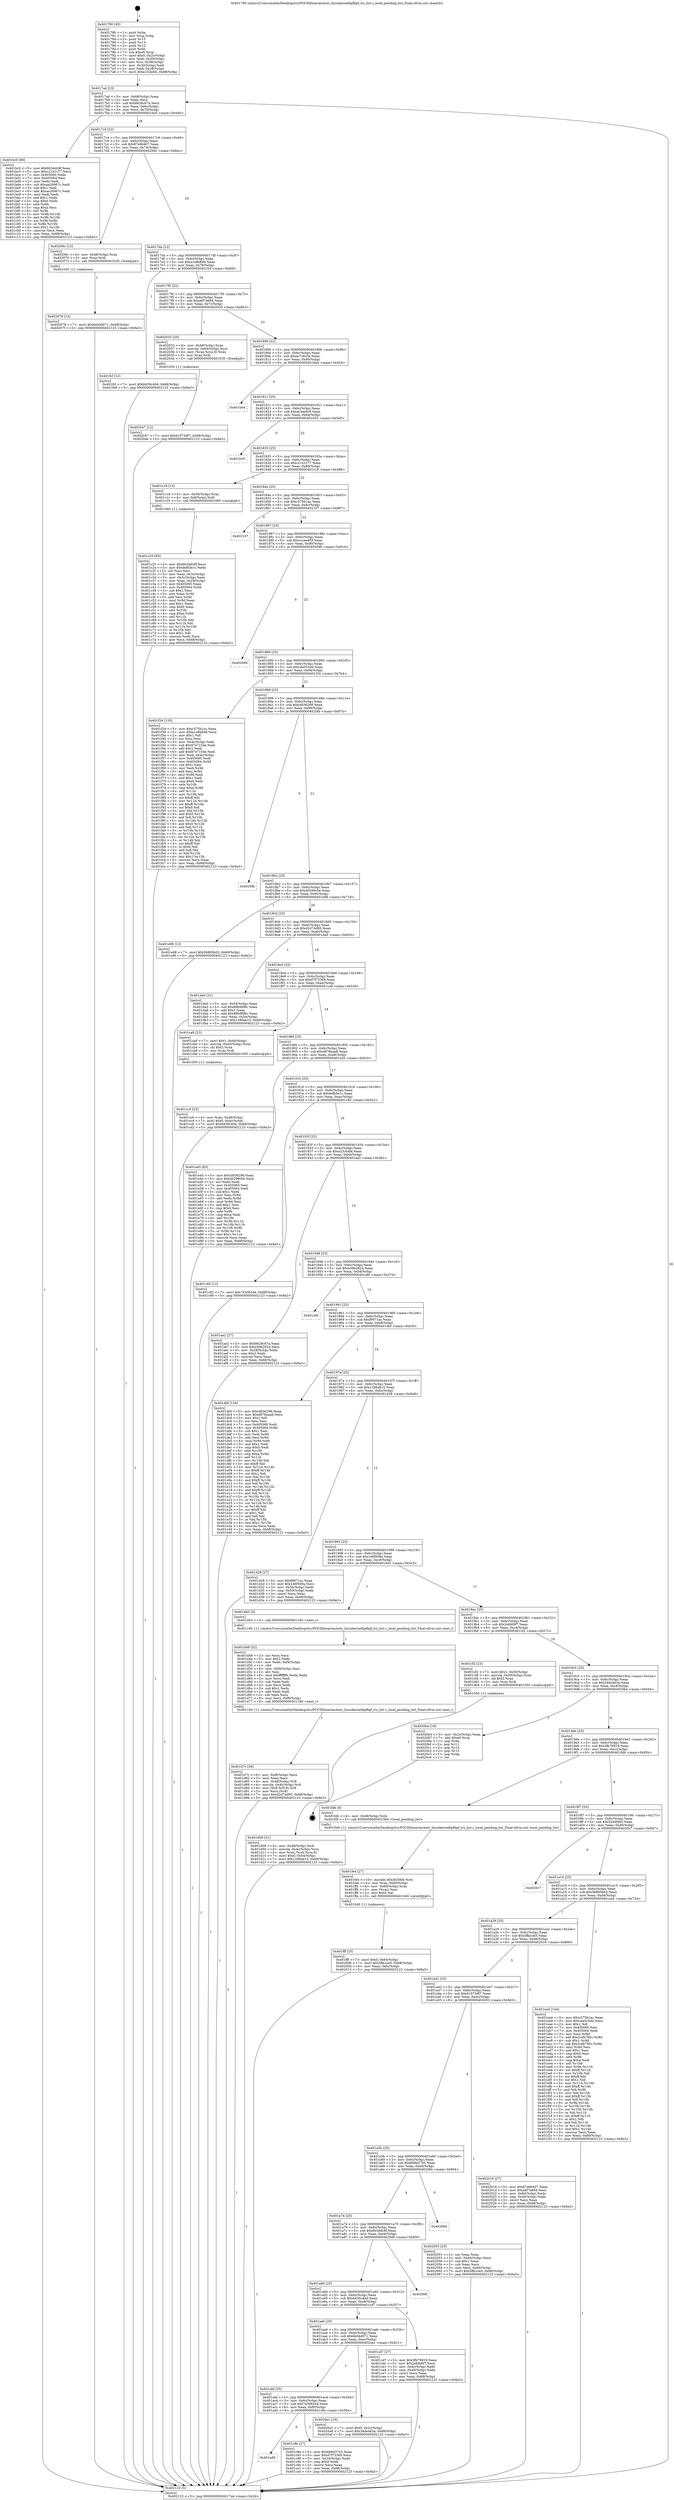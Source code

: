 digraph "0x401780" {
  label = "0x401780 (/mnt/c/Users/mathe/Desktop/tcc/POCII/binaries/extr_linuxkernelbpfbpf_lru_list.c_local_pending_list_Final-ollvm.out::main(0))"
  labelloc = "t"
  node[shape=record]

  Entry [label="",width=0.3,height=0.3,shape=circle,fillcolor=black,style=filled]
  "0x4017ad" [label="{
     0x4017ad [23]\l
     | [instrs]\l
     &nbsp;&nbsp;0x4017ad \<+3\>: mov -0x68(%rbp),%eax\l
     &nbsp;&nbsp;0x4017b0 \<+2\>: mov %eax,%ecx\l
     &nbsp;&nbsp;0x4017b2 \<+6\>: sub $0x8628c67a,%ecx\l
     &nbsp;&nbsp;0x4017b8 \<+3\>: mov %eax,-0x6c(%rbp)\l
     &nbsp;&nbsp;0x4017bb \<+3\>: mov %ecx,-0x70(%rbp)\l
     &nbsp;&nbsp;0x4017be \<+6\>: je 0000000000401bc0 \<main+0x440\>\l
  }"]
  "0x401bc0" [label="{
     0x401bc0 [88]\l
     | [instrs]\l
     &nbsp;&nbsp;0x401bc0 \<+5\>: mov $0x6b3ddc9f,%eax\l
     &nbsp;&nbsp;0x401bc5 \<+5\>: mov $0xc21b1c77,%ecx\l
     &nbsp;&nbsp;0x401bca \<+7\>: mov 0x405060,%edx\l
     &nbsp;&nbsp;0x401bd1 \<+7\>: mov 0x405064,%esi\l
     &nbsp;&nbsp;0x401bd8 \<+2\>: mov %edx,%edi\l
     &nbsp;&nbsp;0x401bda \<+6\>: sub $0xaa26967c,%edi\l
     &nbsp;&nbsp;0x401be0 \<+3\>: sub $0x1,%edi\l
     &nbsp;&nbsp;0x401be3 \<+6\>: add $0xaa26967c,%edi\l
     &nbsp;&nbsp;0x401be9 \<+3\>: imul %edi,%edx\l
     &nbsp;&nbsp;0x401bec \<+3\>: and $0x1,%edx\l
     &nbsp;&nbsp;0x401bef \<+3\>: cmp $0x0,%edx\l
     &nbsp;&nbsp;0x401bf2 \<+4\>: sete %r8b\l
     &nbsp;&nbsp;0x401bf6 \<+3\>: cmp $0xa,%esi\l
     &nbsp;&nbsp;0x401bf9 \<+4\>: setl %r9b\l
     &nbsp;&nbsp;0x401bfd \<+3\>: mov %r8b,%r10b\l
     &nbsp;&nbsp;0x401c00 \<+3\>: and %r9b,%r10b\l
     &nbsp;&nbsp;0x401c03 \<+3\>: xor %r9b,%r8b\l
     &nbsp;&nbsp;0x401c06 \<+3\>: or %r8b,%r10b\l
     &nbsp;&nbsp;0x401c09 \<+4\>: test $0x1,%r10b\l
     &nbsp;&nbsp;0x401c0d \<+3\>: cmovne %ecx,%eax\l
     &nbsp;&nbsp;0x401c10 \<+3\>: mov %eax,-0x68(%rbp)\l
     &nbsp;&nbsp;0x401c13 \<+5\>: jmp 0000000000402123 \<main+0x9a3\>\l
  }"]
  "0x4017c4" [label="{
     0x4017c4 [22]\l
     | [instrs]\l
     &nbsp;&nbsp;0x4017c4 \<+5\>: jmp 00000000004017c9 \<main+0x49\>\l
     &nbsp;&nbsp;0x4017c9 \<+3\>: mov -0x6c(%rbp),%eax\l
     &nbsp;&nbsp;0x4017cc \<+5\>: sub $0x87e6b407,%eax\l
     &nbsp;&nbsp;0x4017d1 \<+3\>: mov %eax,-0x74(%rbp)\l
     &nbsp;&nbsp;0x4017d4 \<+6\>: je 000000000040206c \<main+0x8ec\>\l
  }"]
  Exit [label="",width=0.3,height=0.3,shape=circle,fillcolor=black,style=filled,peripheries=2]
  "0x40206c" [label="{
     0x40206c [12]\l
     | [instrs]\l
     &nbsp;&nbsp;0x40206c \<+4\>: mov -0x48(%rbp),%rax\l
     &nbsp;&nbsp;0x402070 \<+3\>: mov %rax,%rdi\l
     &nbsp;&nbsp;0x402073 \<+5\>: call 0000000000401030 \<free@plt\>\l
     | [calls]\l
     &nbsp;&nbsp;0x401030 \{1\} (unknown)\l
  }"]
  "0x4017da" [label="{
     0x4017da [22]\l
     | [instrs]\l
     &nbsp;&nbsp;0x4017da \<+5\>: jmp 00000000004017df \<main+0x5f\>\l
     &nbsp;&nbsp;0x4017df \<+3\>: mov -0x6c(%rbp),%eax\l
     &nbsp;&nbsp;0x4017e2 \<+5\>: sub $0xa1a8b846,%eax\l
     &nbsp;&nbsp;0x4017e7 \<+3\>: mov %eax,-0x78(%rbp)\l
     &nbsp;&nbsp;0x4017ea \<+6\>: je 0000000000401fcf \<main+0x84f\>\l
  }"]
  "0x402078" [label="{
     0x402078 [12]\l
     | [instrs]\l
     &nbsp;&nbsp;0x402078 \<+7\>: movl $0x6e04d071,-0x68(%rbp)\l
     &nbsp;&nbsp;0x40207f \<+5\>: jmp 0000000000402123 \<main+0x9a3\>\l
  }"]
  "0x401fcf" [label="{
     0x401fcf [12]\l
     | [instrs]\l
     &nbsp;&nbsp;0x401fcf \<+7\>: movl $0x6d39c40d,-0x68(%rbp)\l
     &nbsp;&nbsp;0x401fd6 \<+5\>: jmp 0000000000402123 \<main+0x9a3\>\l
  }"]
  "0x4017f0" [label="{
     0x4017f0 [22]\l
     | [instrs]\l
     &nbsp;&nbsp;0x4017f0 \<+5\>: jmp 00000000004017f5 \<main+0x75\>\l
     &nbsp;&nbsp;0x4017f5 \<+3\>: mov -0x6c(%rbp),%eax\l
     &nbsp;&nbsp;0x4017f8 \<+5\>: sub $0xa6f7a684,%eax\l
     &nbsp;&nbsp;0x4017fd \<+3\>: mov %eax,-0x7c(%rbp)\l
     &nbsp;&nbsp;0x401800 \<+6\>: je 0000000000402033 \<main+0x8b3\>\l
  }"]
  "0x402047" [label="{
     0x402047 [12]\l
     | [instrs]\l
     &nbsp;&nbsp;0x402047 \<+7\>: movl $0x61973df7,-0x68(%rbp)\l
     &nbsp;&nbsp;0x40204e \<+5\>: jmp 0000000000402123 \<main+0x9a3\>\l
  }"]
  "0x402033" [label="{
     0x402033 [20]\l
     | [instrs]\l
     &nbsp;&nbsp;0x402033 \<+4\>: mov -0x48(%rbp),%rax\l
     &nbsp;&nbsp;0x402037 \<+4\>: movslq -0x64(%rbp),%rcx\l
     &nbsp;&nbsp;0x40203b \<+4\>: mov (%rax,%rcx,8),%rax\l
     &nbsp;&nbsp;0x40203f \<+3\>: mov %rax,%rdi\l
     &nbsp;&nbsp;0x402042 \<+5\>: call 0000000000401030 \<free@plt\>\l
     | [calls]\l
     &nbsp;&nbsp;0x401030 \{1\} (unknown)\l
  }"]
  "0x401806" [label="{
     0x401806 [22]\l
     | [instrs]\l
     &nbsp;&nbsp;0x401806 \<+5\>: jmp 000000000040180b \<main+0x8b\>\l
     &nbsp;&nbsp;0x40180b \<+3\>: mov -0x6c(%rbp),%eax\l
     &nbsp;&nbsp;0x40180e \<+5\>: sub $0xac7c0c5e,%eax\l
     &nbsp;&nbsp;0x401813 \<+3\>: mov %eax,-0x80(%rbp)\l
     &nbsp;&nbsp;0x401816 \<+6\>: je 0000000000401bb4 \<main+0x434\>\l
  }"]
  "0x401fff" [label="{
     0x401fff [25]\l
     | [instrs]\l
     &nbsp;&nbsp;0x401fff \<+7\>: movl $0x0,-0x64(%rbp)\l
     &nbsp;&nbsp;0x402006 \<+7\>: movl $0x5ffa1ee5,-0x68(%rbp)\l
     &nbsp;&nbsp;0x40200d \<+6\>: mov %eax,-0xfc(%rbp)\l
     &nbsp;&nbsp;0x402013 \<+5\>: jmp 0000000000402123 \<main+0x9a3\>\l
  }"]
  "0x401bb4" [label="{
     0x401bb4\l
  }", style=dashed]
  "0x40181c" [label="{
     0x40181c [25]\l
     | [instrs]\l
     &nbsp;&nbsp;0x40181c \<+5\>: jmp 0000000000401821 \<main+0xa1\>\l
     &nbsp;&nbsp;0x401821 \<+3\>: mov -0x6c(%rbp),%eax\l
     &nbsp;&nbsp;0x401824 \<+5\>: sub $0xae3ae6c9,%eax\l
     &nbsp;&nbsp;0x401829 \<+6\>: mov %eax,-0x84(%rbp)\l
     &nbsp;&nbsp;0x40182f \<+6\>: je 0000000000401b55 \<main+0x3d5\>\l
  }"]
  "0x401fe4" [label="{
     0x401fe4 [27]\l
     | [instrs]\l
     &nbsp;&nbsp;0x401fe4 \<+10\>: movabs $0x4030b6,%rdi\l
     &nbsp;&nbsp;0x401fee \<+4\>: mov %rax,-0x60(%rbp)\l
     &nbsp;&nbsp;0x401ff2 \<+4\>: mov -0x60(%rbp),%rax\l
     &nbsp;&nbsp;0x401ff6 \<+2\>: mov (%rax),%esi\l
     &nbsp;&nbsp;0x401ff8 \<+2\>: mov $0x0,%al\l
     &nbsp;&nbsp;0x401ffa \<+5\>: call 0000000000401040 \<printf@plt\>\l
     | [calls]\l
     &nbsp;&nbsp;0x401040 \{1\} (unknown)\l
  }"]
  "0x401b55" [label="{
     0x401b55\l
  }", style=dashed]
  "0x401835" [label="{
     0x401835 [25]\l
     | [instrs]\l
     &nbsp;&nbsp;0x401835 \<+5\>: jmp 000000000040183a \<main+0xba\>\l
     &nbsp;&nbsp;0x40183a \<+3\>: mov -0x6c(%rbp),%eax\l
     &nbsp;&nbsp;0x40183d \<+5\>: sub $0xc21b1c77,%eax\l
     &nbsp;&nbsp;0x401842 \<+6\>: mov %eax,-0x88(%rbp)\l
     &nbsp;&nbsp;0x401848 \<+6\>: je 0000000000401c18 \<main+0x498\>\l
  }"]
  "0x401d7c" [label="{
     0x401d7c [36]\l
     | [instrs]\l
     &nbsp;&nbsp;0x401d7c \<+6\>: mov -0xf8(%rbp),%ecx\l
     &nbsp;&nbsp;0x401d82 \<+3\>: imul %eax,%ecx\l
     &nbsp;&nbsp;0x401d85 \<+4\>: mov -0x48(%rbp),%r8\l
     &nbsp;&nbsp;0x401d89 \<+4\>: movslq -0x4c(%rbp),%r9\l
     &nbsp;&nbsp;0x401d8d \<+4\>: mov (%r8,%r9,8),%r8\l
     &nbsp;&nbsp;0x401d91 \<+3\>: mov %ecx,(%r8)\l
     &nbsp;&nbsp;0x401d94 \<+7\>: movl $0xd2d74d95,-0x68(%rbp)\l
     &nbsp;&nbsp;0x401d9b \<+5\>: jmp 0000000000402123 \<main+0x9a3\>\l
  }"]
  "0x401c18" [label="{
     0x401c18 [13]\l
     | [instrs]\l
     &nbsp;&nbsp;0x401c18 \<+4\>: mov -0x38(%rbp),%rax\l
     &nbsp;&nbsp;0x401c1c \<+4\>: mov 0x8(%rax),%rdi\l
     &nbsp;&nbsp;0x401c20 \<+5\>: call 0000000000401060 \<atoi@plt\>\l
     | [calls]\l
     &nbsp;&nbsp;0x401060 \{1\} (unknown)\l
  }"]
  "0x40184e" [label="{
     0x40184e [25]\l
     | [instrs]\l
     &nbsp;&nbsp;0x40184e \<+5\>: jmp 0000000000401853 \<main+0xd3\>\l
     &nbsp;&nbsp;0x401853 \<+3\>: mov -0x6c(%rbp),%eax\l
     &nbsp;&nbsp;0x401856 \<+5\>: sub $0xc575b1ac,%eax\l
     &nbsp;&nbsp;0x40185b \<+6\>: mov %eax,-0x8c(%rbp)\l
     &nbsp;&nbsp;0x401861 \<+6\>: je 0000000000402107 \<main+0x987\>\l
  }"]
  "0x401d48" [label="{
     0x401d48 [52]\l
     | [instrs]\l
     &nbsp;&nbsp;0x401d48 \<+2\>: xor %ecx,%ecx\l
     &nbsp;&nbsp;0x401d4a \<+5\>: mov $0x2,%edx\l
     &nbsp;&nbsp;0x401d4f \<+6\>: mov %edx,-0xf4(%rbp)\l
     &nbsp;&nbsp;0x401d55 \<+1\>: cltd\l
     &nbsp;&nbsp;0x401d56 \<+6\>: mov -0xf4(%rbp),%esi\l
     &nbsp;&nbsp;0x401d5c \<+2\>: idiv %esi\l
     &nbsp;&nbsp;0x401d5e \<+6\>: imul $0xfffffffe,%edx,%edx\l
     &nbsp;&nbsp;0x401d64 \<+2\>: mov %ecx,%edi\l
     &nbsp;&nbsp;0x401d66 \<+2\>: sub %edx,%edi\l
     &nbsp;&nbsp;0x401d68 \<+2\>: mov %ecx,%edx\l
     &nbsp;&nbsp;0x401d6a \<+3\>: sub $0x1,%edx\l
     &nbsp;&nbsp;0x401d6d \<+2\>: add %edx,%edi\l
     &nbsp;&nbsp;0x401d6f \<+2\>: sub %edi,%ecx\l
     &nbsp;&nbsp;0x401d71 \<+6\>: mov %ecx,-0xf8(%rbp)\l
     &nbsp;&nbsp;0x401d77 \<+5\>: call 0000000000401160 \<next_i\>\l
     | [calls]\l
     &nbsp;&nbsp;0x401160 \{1\} (/mnt/c/Users/mathe/Desktop/tcc/POCII/binaries/extr_linuxkernelbpfbpf_lru_list.c_local_pending_list_Final-ollvm.out::next_i)\l
  }"]
  "0x402107" [label="{
     0x402107\l
  }", style=dashed]
  "0x401867" [label="{
     0x401867 [25]\l
     | [instrs]\l
     &nbsp;&nbsp;0x401867 \<+5\>: jmp 000000000040186c \<main+0xec\>\l
     &nbsp;&nbsp;0x40186c \<+3\>: mov -0x6c(%rbp),%eax\l
     &nbsp;&nbsp;0x40186f \<+5\>: sub $0xcccaa403,%eax\l
     &nbsp;&nbsp;0x401874 \<+6\>: mov %eax,-0x90(%rbp)\l
     &nbsp;&nbsp;0x40187a \<+6\>: je 0000000000402090 \<main+0x910\>\l
  }"]
  "0x401d09" [label="{
     0x401d09 [31]\l
     | [instrs]\l
     &nbsp;&nbsp;0x401d09 \<+4\>: mov -0x48(%rbp),%rdi\l
     &nbsp;&nbsp;0x401d0d \<+4\>: movslq -0x4c(%rbp),%rcx\l
     &nbsp;&nbsp;0x401d11 \<+4\>: mov %rax,(%rdi,%rcx,8)\l
     &nbsp;&nbsp;0x401d15 \<+7\>: movl $0x0,-0x54(%rbp)\l
     &nbsp;&nbsp;0x401d1c \<+7\>: movl $0x1286ab15,-0x68(%rbp)\l
     &nbsp;&nbsp;0x401d23 \<+5\>: jmp 0000000000402123 \<main+0x9a3\>\l
  }"]
  "0x402090" [label="{
     0x402090\l
  }", style=dashed]
  "0x401880" [label="{
     0x401880 [25]\l
     | [instrs]\l
     &nbsp;&nbsp;0x401880 \<+5\>: jmp 0000000000401885 \<main+0x105\>\l
     &nbsp;&nbsp;0x401885 \<+3\>: mov -0x6c(%rbp),%eax\l
     &nbsp;&nbsp;0x401888 \<+5\>: sub $0xcda5c5dd,%eax\l
     &nbsp;&nbsp;0x40188d \<+6\>: mov %eax,-0x94(%rbp)\l
     &nbsp;&nbsp;0x401893 \<+6\>: je 0000000000401f34 \<main+0x7b4\>\l
  }"]
  "0x401cc0" [label="{
     0x401cc0 [23]\l
     | [instrs]\l
     &nbsp;&nbsp;0x401cc0 \<+4\>: mov %rax,-0x48(%rbp)\l
     &nbsp;&nbsp;0x401cc4 \<+7\>: movl $0x0,-0x4c(%rbp)\l
     &nbsp;&nbsp;0x401ccb \<+7\>: movl $0x6d39c40d,-0x68(%rbp)\l
     &nbsp;&nbsp;0x401cd2 \<+5\>: jmp 0000000000402123 \<main+0x9a3\>\l
  }"]
  "0x401f34" [label="{
     0x401f34 [155]\l
     | [instrs]\l
     &nbsp;&nbsp;0x401f34 \<+5\>: mov $0xc575b1ac,%eax\l
     &nbsp;&nbsp;0x401f39 \<+5\>: mov $0xa1a8b846,%ecx\l
     &nbsp;&nbsp;0x401f3e \<+2\>: mov $0x1,%dl\l
     &nbsp;&nbsp;0x401f40 \<+2\>: xor %esi,%esi\l
     &nbsp;&nbsp;0x401f42 \<+3\>: mov -0x4c(%rbp),%edi\l
     &nbsp;&nbsp;0x401f45 \<+6\>: sub $0x87e7154e,%edi\l
     &nbsp;&nbsp;0x401f4b \<+3\>: add $0x1,%edi\l
     &nbsp;&nbsp;0x401f4e \<+6\>: add $0x87e7154e,%edi\l
     &nbsp;&nbsp;0x401f54 \<+3\>: mov %edi,-0x4c(%rbp)\l
     &nbsp;&nbsp;0x401f57 \<+7\>: mov 0x405060,%edi\l
     &nbsp;&nbsp;0x401f5e \<+8\>: mov 0x405064,%r8d\l
     &nbsp;&nbsp;0x401f66 \<+3\>: sub $0x1,%esi\l
     &nbsp;&nbsp;0x401f69 \<+3\>: mov %edi,%r9d\l
     &nbsp;&nbsp;0x401f6c \<+3\>: add %esi,%r9d\l
     &nbsp;&nbsp;0x401f6f \<+4\>: imul %r9d,%edi\l
     &nbsp;&nbsp;0x401f73 \<+3\>: and $0x1,%edi\l
     &nbsp;&nbsp;0x401f76 \<+3\>: cmp $0x0,%edi\l
     &nbsp;&nbsp;0x401f79 \<+4\>: sete %r10b\l
     &nbsp;&nbsp;0x401f7d \<+4\>: cmp $0xa,%r8d\l
     &nbsp;&nbsp;0x401f81 \<+4\>: setl %r11b\l
     &nbsp;&nbsp;0x401f85 \<+3\>: mov %r10b,%bl\l
     &nbsp;&nbsp;0x401f88 \<+3\>: xor $0xff,%bl\l
     &nbsp;&nbsp;0x401f8b \<+3\>: mov %r11b,%r14b\l
     &nbsp;&nbsp;0x401f8e \<+4\>: xor $0xff,%r14b\l
     &nbsp;&nbsp;0x401f92 \<+3\>: xor $0x0,%dl\l
     &nbsp;&nbsp;0x401f95 \<+3\>: mov %bl,%r15b\l
     &nbsp;&nbsp;0x401f98 \<+4\>: and $0x0,%r15b\l
     &nbsp;&nbsp;0x401f9c \<+3\>: and %dl,%r10b\l
     &nbsp;&nbsp;0x401f9f \<+3\>: mov %r14b,%r12b\l
     &nbsp;&nbsp;0x401fa2 \<+4\>: and $0x0,%r12b\l
     &nbsp;&nbsp;0x401fa6 \<+3\>: and %dl,%r11b\l
     &nbsp;&nbsp;0x401fa9 \<+3\>: or %r10b,%r15b\l
     &nbsp;&nbsp;0x401fac \<+3\>: or %r11b,%r12b\l
     &nbsp;&nbsp;0x401faf \<+3\>: xor %r12b,%r15b\l
     &nbsp;&nbsp;0x401fb2 \<+3\>: or %r14b,%bl\l
     &nbsp;&nbsp;0x401fb5 \<+3\>: xor $0xff,%bl\l
     &nbsp;&nbsp;0x401fb8 \<+3\>: or $0x0,%dl\l
     &nbsp;&nbsp;0x401fbb \<+2\>: and %dl,%bl\l
     &nbsp;&nbsp;0x401fbd \<+3\>: or %bl,%r15b\l
     &nbsp;&nbsp;0x401fc0 \<+4\>: test $0x1,%r15b\l
     &nbsp;&nbsp;0x401fc4 \<+3\>: cmovne %ecx,%eax\l
     &nbsp;&nbsp;0x401fc7 \<+3\>: mov %eax,-0x68(%rbp)\l
     &nbsp;&nbsp;0x401fca \<+5\>: jmp 0000000000402123 \<main+0x9a3\>\l
  }"]
  "0x401899" [label="{
     0x401899 [25]\l
     | [instrs]\l
     &nbsp;&nbsp;0x401899 \<+5\>: jmp 000000000040189e \<main+0x11e\>\l
     &nbsp;&nbsp;0x40189e \<+3\>: mov -0x6c(%rbp),%eax\l
     &nbsp;&nbsp;0x4018a1 \<+5\>: sub $0xcfd36298,%eax\l
     &nbsp;&nbsp;0x4018a6 \<+6\>: mov %eax,-0x98(%rbp)\l
     &nbsp;&nbsp;0x4018ac \<+6\>: je 00000000004020fb \<main+0x97b\>\l
  }"]
  "0x401ad8" [label="{
     0x401ad8\l
  }", style=dashed]
  "0x4020fb" [label="{
     0x4020fb\l
  }", style=dashed]
  "0x4018b2" [label="{
     0x4018b2 [25]\l
     | [instrs]\l
     &nbsp;&nbsp;0x4018b2 \<+5\>: jmp 00000000004018b7 \<main+0x137\>\l
     &nbsp;&nbsp;0x4018b7 \<+3\>: mov -0x6c(%rbp),%eax\l
     &nbsp;&nbsp;0x4018ba \<+5\>: sub $0xd0299c0e,%eax\l
     &nbsp;&nbsp;0x4018bf \<+6\>: mov %eax,-0x9c(%rbp)\l
     &nbsp;&nbsp;0x4018c5 \<+6\>: je 0000000000401e98 \<main+0x718\>\l
  }"]
  "0x401c8e" [label="{
     0x401c8e [27]\l
     | [instrs]\l
     &nbsp;&nbsp;0x401c8e \<+5\>: mov $0x668d3745,%eax\l
     &nbsp;&nbsp;0x401c93 \<+5\>: mov $0xd7f73369,%ecx\l
     &nbsp;&nbsp;0x401c98 \<+3\>: mov -0x24(%rbp),%edx\l
     &nbsp;&nbsp;0x401c9b \<+3\>: cmp $0x0,%edx\l
     &nbsp;&nbsp;0x401c9e \<+3\>: cmove %ecx,%eax\l
     &nbsp;&nbsp;0x401ca1 \<+3\>: mov %eax,-0x68(%rbp)\l
     &nbsp;&nbsp;0x401ca4 \<+5\>: jmp 0000000000402123 \<main+0x9a3\>\l
  }"]
  "0x401e98" [label="{
     0x401e98 [12]\l
     | [instrs]\l
     &nbsp;&nbsp;0x401e98 \<+7\>: movl $0x56865b03,-0x68(%rbp)\l
     &nbsp;&nbsp;0x401e9f \<+5\>: jmp 0000000000402123 \<main+0x9a3\>\l
  }"]
  "0x4018cb" [label="{
     0x4018cb [25]\l
     | [instrs]\l
     &nbsp;&nbsp;0x4018cb \<+5\>: jmp 00000000004018d0 \<main+0x150\>\l
     &nbsp;&nbsp;0x4018d0 \<+3\>: mov -0x6c(%rbp),%eax\l
     &nbsp;&nbsp;0x4018d3 \<+5\>: sub $0xd2d74d95,%eax\l
     &nbsp;&nbsp;0x4018d8 \<+6\>: mov %eax,-0xa0(%rbp)\l
     &nbsp;&nbsp;0x4018de \<+6\>: je 0000000000401da0 \<main+0x620\>\l
  }"]
  "0x401abf" [label="{
     0x401abf [25]\l
     | [instrs]\l
     &nbsp;&nbsp;0x401abf \<+5\>: jmp 0000000000401ac4 \<main+0x344\>\l
     &nbsp;&nbsp;0x401ac4 \<+3\>: mov -0x6c(%rbp),%eax\l
     &nbsp;&nbsp;0x401ac7 \<+5\>: sub $0x7e306244,%eax\l
     &nbsp;&nbsp;0x401acc \<+6\>: mov %eax,-0xf0(%rbp)\l
     &nbsp;&nbsp;0x401ad2 \<+6\>: je 0000000000401c8e \<main+0x50e\>\l
  }"]
  "0x401da0" [label="{
     0x401da0 [31]\l
     | [instrs]\l
     &nbsp;&nbsp;0x401da0 \<+3\>: mov -0x54(%rbp),%eax\l
     &nbsp;&nbsp;0x401da3 \<+5\>: sub $0x88b96f8c,%eax\l
     &nbsp;&nbsp;0x401da8 \<+3\>: add $0x1,%eax\l
     &nbsp;&nbsp;0x401dab \<+5\>: add $0x88b96f8c,%eax\l
     &nbsp;&nbsp;0x401db0 \<+3\>: mov %eax,-0x54(%rbp)\l
     &nbsp;&nbsp;0x401db3 \<+7\>: movl $0x1286ab15,-0x68(%rbp)\l
     &nbsp;&nbsp;0x401dba \<+5\>: jmp 0000000000402123 \<main+0x9a3\>\l
  }"]
  "0x4018e4" [label="{
     0x4018e4 [25]\l
     | [instrs]\l
     &nbsp;&nbsp;0x4018e4 \<+5\>: jmp 00000000004018e9 \<main+0x169\>\l
     &nbsp;&nbsp;0x4018e9 \<+3\>: mov -0x6c(%rbp),%eax\l
     &nbsp;&nbsp;0x4018ec \<+5\>: sub $0xd7f73369,%eax\l
     &nbsp;&nbsp;0x4018f1 \<+6\>: mov %eax,-0xa4(%rbp)\l
     &nbsp;&nbsp;0x4018f7 \<+6\>: je 0000000000401ca9 \<main+0x529\>\l
  }"]
  "0x4020a1" [label="{
     0x4020a1 [19]\l
     | [instrs]\l
     &nbsp;&nbsp;0x4020a1 \<+7\>: movl $0x0,-0x2c(%rbp)\l
     &nbsp;&nbsp;0x4020a8 \<+7\>: movl $0x34de463a,-0x68(%rbp)\l
     &nbsp;&nbsp;0x4020af \<+5\>: jmp 0000000000402123 \<main+0x9a3\>\l
  }"]
  "0x401ca9" [label="{
     0x401ca9 [23]\l
     | [instrs]\l
     &nbsp;&nbsp;0x401ca9 \<+7\>: movl $0x1,-0x40(%rbp)\l
     &nbsp;&nbsp;0x401cb0 \<+4\>: movslq -0x40(%rbp),%rax\l
     &nbsp;&nbsp;0x401cb4 \<+4\>: shl $0x3,%rax\l
     &nbsp;&nbsp;0x401cb8 \<+3\>: mov %rax,%rdi\l
     &nbsp;&nbsp;0x401cbb \<+5\>: call 0000000000401050 \<malloc@plt\>\l
     | [calls]\l
     &nbsp;&nbsp;0x401050 \{1\} (unknown)\l
  }"]
  "0x4018fd" [label="{
     0x4018fd [25]\l
     | [instrs]\l
     &nbsp;&nbsp;0x4018fd \<+5\>: jmp 0000000000401902 \<main+0x182\>\l
     &nbsp;&nbsp;0x401902 \<+3\>: mov -0x6c(%rbp),%eax\l
     &nbsp;&nbsp;0x401905 \<+5\>: sub $0xd878eaa8,%eax\l
     &nbsp;&nbsp;0x40190a \<+6\>: mov %eax,-0xa8(%rbp)\l
     &nbsp;&nbsp;0x401910 \<+6\>: je 0000000000401e45 \<main+0x6c5\>\l
  }"]
  "0x401aa6" [label="{
     0x401aa6 [25]\l
     | [instrs]\l
     &nbsp;&nbsp;0x401aa6 \<+5\>: jmp 0000000000401aab \<main+0x32b\>\l
     &nbsp;&nbsp;0x401aab \<+3\>: mov -0x6c(%rbp),%eax\l
     &nbsp;&nbsp;0x401aae \<+5\>: sub $0x6e04d071,%eax\l
     &nbsp;&nbsp;0x401ab3 \<+6\>: mov %eax,-0xec(%rbp)\l
     &nbsp;&nbsp;0x401ab9 \<+6\>: je 00000000004020a1 \<main+0x921\>\l
  }"]
  "0x401e45" [label="{
     0x401e45 [83]\l
     | [instrs]\l
     &nbsp;&nbsp;0x401e45 \<+5\>: mov $0xcfd36298,%eax\l
     &nbsp;&nbsp;0x401e4a \<+5\>: mov $0xd0299c0e,%ecx\l
     &nbsp;&nbsp;0x401e4f \<+2\>: xor %edx,%edx\l
     &nbsp;&nbsp;0x401e51 \<+7\>: mov 0x405060,%esi\l
     &nbsp;&nbsp;0x401e58 \<+7\>: mov 0x405064,%edi\l
     &nbsp;&nbsp;0x401e5f \<+3\>: sub $0x1,%edx\l
     &nbsp;&nbsp;0x401e62 \<+3\>: mov %esi,%r8d\l
     &nbsp;&nbsp;0x401e65 \<+3\>: add %edx,%r8d\l
     &nbsp;&nbsp;0x401e68 \<+4\>: imul %r8d,%esi\l
     &nbsp;&nbsp;0x401e6c \<+3\>: and $0x1,%esi\l
     &nbsp;&nbsp;0x401e6f \<+3\>: cmp $0x0,%esi\l
     &nbsp;&nbsp;0x401e72 \<+4\>: sete %r9b\l
     &nbsp;&nbsp;0x401e76 \<+3\>: cmp $0xa,%edi\l
     &nbsp;&nbsp;0x401e79 \<+4\>: setl %r10b\l
     &nbsp;&nbsp;0x401e7d \<+3\>: mov %r9b,%r11b\l
     &nbsp;&nbsp;0x401e80 \<+3\>: and %r10b,%r11b\l
     &nbsp;&nbsp;0x401e83 \<+3\>: xor %r10b,%r9b\l
     &nbsp;&nbsp;0x401e86 \<+3\>: or %r9b,%r11b\l
     &nbsp;&nbsp;0x401e89 \<+4\>: test $0x1,%r11b\l
     &nbsp;&nbsp;0x401e8d \<+3\>: cmovne %ecx,%eax\l
     &nbsp;&nbsp;0x401e90 \<+3\>: mov %eax,-0x68(%rbp)\l
     &nbsp;&nbsp;0x401e93 \<+5\>: jmp 0000000000402123 \<main+0x9a3\>\l
  }"]
  "0x401916" [label="{
     0x401916 [25]\l
     | [instrs]\l
     &nbsp;&nbsp;0x401916 \<+5\>: jmp 000000000040191b \<main+0x19b\>\l
     &nbsp;&nbsp;0x40191b \<+3\>: mov -0x6c(%rbp),%eax\l
     &nbsp;&nbsp;0x40191e \<+5\>: sub $0xdefb5e1c,%eax\l
     &nbsp;&nbsp;0x401923 \<+6\>: mov %eax,-0xac(%rbp)\l
     &nbsp;&nbsp;0x401929 \<+6\>: je 0000000000401c82 \<main+0x502\>\l
  }"]
  "0x401cd7" [label="{
     0x401cd7 [27]\l
     | [instrs]\l
     &nbsp;&nbsp;0x401cd7 \<+5\>: mov $0x3fb79919,%eax\l
     &nbsp;&nbsp;0x401cdc \<+5\>: mov $0x2efd69f7,%ecx\l
     &nbsp;&nbsp;0x401ce1 \<+3\>: mov -0x4c(%rbp),%edx\l
     &nbsp;&nbsp;0x401ce4 \<+3\>: cmp -0x40(%rbp),%edx\l
     &nbsp;&nbsp;0x401ce7 \<+3\>: cmovl %ecx,%eax\l
     &nbsp;&nbsp;0x401cea \<+3\>: mov %eax,-0x68(%rbp)\l
     &nbsp;&nbsp;0x401ced \<+5\>: jmp 0000000000402123 \<main+0x9a3\>\l
  }"]
  "0x401c82" [label="{
     0x401c82 [12]\l
     | [instrs]\l
     &nbsp;&nbsp;0x401c82 \<+7\>: movl $0x7e306244,-0x68(%rbp)\l
     &nbsp;&nbsp;0x401c89 \<+5\>: jmp 0000000000402123 \<main+0x9a3\>\l
  }"]
  "0x40192f" [label="{
     0x40192f [25]\l
     | [instrs]\l
     &nbsp;&nbsp;0x40192f \<+5\>: jmp 0000000000401934 \<main+0x1b4\>\l
     &nbsp;&nbsp;0x401934 \<+3\>: mov -0x6c(%rbp),%eax\l
     &nbsp;&nbsp;0x401937 \<+5\>: sub $0xe23cb4fe,%eax\l
     &nbsp;&nbsp;0x40193c \<+6\>: mov %eax,-0xb0(%rbp)\l
     &nbsp;&nbsp;0x401942 \<+6\>: je 0000000000401ae2 \<main+0x362\>\l
  }"]
  "0x401a8d" [label="{
     0x401a8d [25]\l
     | [instrs]\l
     &nbsp;&nbsp;0x401a8d \<+5\>: jmp 0000000000401a92 \<main+0x312\>\l
     &nbsp;&nbsp;0x401a92 \<+3\>: mov -0x6c(%rbp),%eax\l
     &nbsp;&nbsp;0x401a95 \<+5\>: sub $0x6d39c40d,%eax\l
     &nbsp;&nbsp;0x401a9a \<+6\>: mov %eax,-0xe8(%rbp)\l
     &nbsp;&nbsp;0x401aa0 \<+6\>: je 0000000000401cd7 \<main+0x557\>\l
  }"]
  "0x401ae2" [label="{
     0x401ae2 [27]\l
     | [instrs]\l
     &nbsp;&nbsp;0x401ae2 \<+5\>: mov $0x8628c67a,%eax\l
     &nbsp;&nbsp;0x401ae7 \<+5\>: mov $0xe59b2924,%ecx\l
     &nbsp;&nbsp;0x401aec \<+3\>: mov -0x28(%rbp),%edx\l
     &nbsp;&nbsp;0x401aef \<+3\>: cmp $0x2,%edx\l
     &nbsp;&nbsp;0x401af2 \<+3\>: cmovne %ecx,%eax\l
     &nbsp;&nbsp;0x401af5 \<+3\>: mov %eax,-0x68(%rbp)\l
     &nbsp;&nbsp;0x401af8 \<+5\>: jmp 0000000000402123 \<main+0x9a3\>\l
  }"]
  "0x401948" [label="{
     0x401948 [25]\l
     | [instrs]\l
     &nbsp;&nbsp;0x401948 \<+5\>: jmp 000000000040194d \<main+0x1cd\>\l
     &nbsp;&nbsp;0x40194d \<+3\>: mov -0x6c(%rbp),%eax\l
     &nbsp;&nbsp;0x401950 \<+5\>: sub $0xe59b2924,%eax\l
     &nbsp;&nbsp;0x401955 \<+6\>: mov %eax,-0xb4(%rbp)\l
     &nbsp;&nbsp;0x40195b \<+6\>: je 0000000000401afd \<main+0x37d\>\l
  }"]
  "0x402123" [label="{
     0x402123 [5]\l
     | [instrs]\l
     &nbsp;&nbsp;0x402123 \<+5\>: jmp 00000000004017ad \<main+0x2d\>\l
  }"]
  "0x401780" [label="{
     0x401780 [45]\l
     | [instrs]\l
     &nbsp;&nbsp;0x401780 \<+1\>: push %rbp\l
     &nbsp;&nbsp;0x401781 \<+3\>: mov %rsp,%rbp\l
     &nbsp;&nbsp;0x401784 \<+2\>: push %r15\l
     &nbsp;&nbsp;0x401786 \<+2\>: push %r14\l
     &nbsp;&nbsp;0x401788 \<+2\>: push %r12\l
     &nbsp;&nbsp;0x40178a \<+1\>: push %rbx\l
     &nbsp;&nbsp;0x40178b \<+7\>: sub $0xe0,%rsp\l
     &nbsp;&nbsp;0x401792 \<+7\>: movl $0x0,-0x2c(%rbp)\l
     &nbsp;&nbsp;0x401799 \<+3\>: mov %edi,-0x30(%rbp)\l
     &nbsp;&nbsp;0x40179c \<+4\>: mov %rsi,-0x38(%rbp)\l
     &nbsp;&nbsp;0x4017a0 \<+3\>: mov -0x30(%rbp),%edi\l
     &nbsp;&nbsp;0x4017a3 \<+3\>: mov %edi,-0x28(%rbp)\l
     &nbsp;&nbsp;0x4017a6 \<+7\>: movl $0xe23cb4fe,-0x68(%rbp)\l
  }"]
  "0x401c25" [label="{
     0x401c25 [93]\l
     | [instrs]\l
     &nbsp;&nbsp;0x401c25 \<+5\>: mov $0x6b3ddc9f,%ecx\l
     &nbsp;&nbsp;0x401c2a \<+5\>: mov $0xdefb5e1c,%edx\l
     &nbsp;&nbsp;0x401c2f \<+2\>: xor %esi,%esi\l
     &nbsp;&nbsp;0x401c31 \<+3\>: mov %eax,-0x3c(%rbp)\l
     &nbsp;&nbsp;0x401c34 \<+3\>: mov -0x3c(%rbp),%eax\l
     &nbsp;&nbsp;0x401c37 \<+3\>: mov %eax,-0x24(%rbp)\l
     &nbsp;&nbsp;0x401c3a \<+7\>: mov 0x405060,%eax\l
     &nbsp;&nbsp;0x401c41 \<+8\>: mov 0x405064,%r8d\l
     &nbsp;&nbsp;0x401c49 \<+3\>: sub $0x1,%esi\l
     &nbsp;&nbsp;0x401c4c \<+3\>: mov %eax,%r9d\l
     &nbsp;&nbsp;0x401c4f \<+3\>: add %esi,%r9d\l
     &nbsp;&nbsp;0x401c52 \<+4\>: imul %r9d,%eax\l
     &nbsp;&nbsp;0x401c56 \<+3\>: and $0x1,%eax\l
     &nbsp;&nbsp;0x401c59 \<+3\>: cmp $0x0,%eax\l
     &nbsp;&nbsp;0x401c5c \<+4\>: sete %r10b\l
     &nbsp;&nbsp;0x401c60 \<+4\>: cmp $0xa,%r8d\l
     &nbsp;&nbsp;0x401c64 \<+4\>: setl %r11b\l
     &nbsp;&nbsp;0x401c68 \<+3\>: mov %r10b,%bl\l
     &nbsp;&nbsp;0x401c6b \<+3\>: and %r11b,%bl\l
     &nbsp;&nbsp;0x401c6e \<+3\>: xor %r11b,%r10b\l
     &nbsp;&nbsp;0x401c71 \<+3\>: or %r10b,%bl\l
     &nbsp;&nbsp;0x401c74 \<+3\>: test $0x1,%bl\l
     &nbsp;&nbsp;0x401c77 \<+3\>: cmovne %edx,%ecx\l
     &nbsp;&nbsp;0x401c7a \<+3\>: mov %ecx,-0x68(%rbp)\l
     &nbsp;&nbsp;0x401c7d \<+5\>: jmp 0000000000402123 \<main+0x9a3\>\l
  }"]
  "0x4020df" [label="{
     0x4020df\l
  }", style=dashed]
  "0x401afd" [label="{
     0x401afd\l
  }", style=dashed]
  "0x401961" [label="{
     0x401961 [25]\l
     | [instrs]\l
     &nbsp;&nbsp;0x401961 \<+5\>: jmp 0000000000401966 \<main+0x1e6\>\l
     &nbsp;&nbsp;0x401966 \<+3\>: mov -0x6c(%rbp),%eax\l
     &nbsp;&nbsp;0x401969 \<+5\>: sub $0xf9971ac,%eax\l
     &nbsp;&nbsp;0x40196e \<+6\>: mov %eax,-0xb8(%rbp)\l
     &nbsp;&nbsp;0x401974 \<+6\>: je 0000000000401dbf \<main+0x63f\>\l
  }"]
  "0x401a74" [label="{
     0x401a74 [25]\l
     | [instrs]\l
     &nbsp;&nbsp;0x401a74 \<+5\>: jmp 0000000000401a79 \<main+0x2f9\>\l
     &nbsp;&nbsp;0x401a79 \<+3\>: mov -0x6c(%rbp),%eax\l
     &nbsp;&nbsp;0x401a7c \<+5\>: sub $0x6b3ddc9f,%eax\l
     &nbsp;&nbsp;0x401a81 \<+6\>: mov %eax,-0xe4(%rbp)\l
     &nbsp;&nbsp;0x401a87 \<+6\>: je 00000000004020df \<main+0x95f\>\l
  }"]
  "0x401dbf" [label="{
     0x401dbf [134]\l
     | [instrs]\l
     &nbsp;&nbsp;0x401dbf \<+5\>: mov $0xcfd36298,%eax\l
     &nbsp;&nbsp;0x401dc4 \<+5\>: mov $0xd878eaa8,%ecx\l
     &nbsp;&nbsp;0x401dc9 \<+2\>: mov $0x1,%dl\l
     &nbsp;&nbsp;0x401dcb \<+2\>: xor %esi,%esi\l
     &nbsp;&nbsp;0x401dcd \<+7\>: mov 0x405060,%edi\l
     &nbsp;&nbsp;0x401dd4 \<+8\>: mov 0x405064,%r8d\l
     &nbsp;&nbsp;0x401ddc \<+3\>: sub $0x1,%esi\l
     &nbsp;&nbsp;0x401ddf \<+3\>: mov %edi,%r9d\l
     &nbsp;&nbsp;0x401de2 \<+3\>: add %esi,%r9d\l
     &nbsp;&nbsp;0x401de5 \<+4\>: imul %r9d,%edi\l
     &nbsp;&nbsp;0x401de9 \<+3\>: and $0x1,%edi\l
     &nbsp;&nbsp;0x401dec \<+3\>: cmp $0x0,%edi\l
     &nbsp;&nbsp;0x401def \<+4\>: sete %r10b\l
     &nbsp;&nbsp;0x401df3 \<+4\>: cmp $0xa,%r8d\l
     &nbsp;&nbsp;0x401df7 \<+4\>: setl %r11b\l
     &nbsp;&nbsp;0x401dfb \<+3\>: mov %r10b,%bl\l
     &nbsp;&nbsp;0x401dfe \<+3\>: xor $0xff,%bl\l
     &nbsp;&nbsp;0x401e01 \<+3\>: mov %r11b,%r14b\l
     &nbsp;&nbsp;0x401e04 \<+4\>: xor $0xff,%r14b\l
     &nbsp;&nbsp;0x401e08 \<+3\>: xor $0x1,%dl\l
     &nbsp;&nbsp;0x401e0b \<+3\>: mov %bl,%r15b\l
     &nbsp;&nbsp;0x401e0e \<+4\>: and $0xff,%r15b\l
     &nbsp;&nbsp;0x401e12 \<+3\>: and %dl,%r10b\l
     &nbsp;&nbsp;0x401e15 \<+3\>: mov %r14b,%r12b\l
     &nbsp;&nbsp;0x401e18 \<+4\>: and $0xff,%r12b\l
     &nbsp;&nbsp;0x401e1c \<+3\>: and %dl,%r11b\l
     &nbsp;&nbsp;0x401e1f \<+3\>: or %r10b,%r15b\l
     &nbsp;&nbsp;0x401e22 \<+3\>: or %r11b,%r12b\l
     &nbsp;&nbsp;0x401e25 \<+3\>: xor %r12b,%r15b\l
     &nbsp;&nbsp;0x401e28 \<+3\>: or %r14b,%bl\l
     &nbsp;&nbsp;0x401e2b \<+3\>: xor $0xff,%bl\l
     &nbsp;&nbsp;0x401e2e \<+3\>: or $0x1,%dl\l
     &nbsp;&nbsp;0x401e31 \<+2\>: and %dl,%bl\l
     &nbsp;&nbsp;0x401e33 \<+3\>: or %bl,%r15b\l
     &nbsp;&nbsp;0x401e36 \<+4\>: test $0x1,%r15b\l
     &nbsp;&nbsp;0x401e3a \<+3\>: cmovne %ecx,%eax\l
     &nbsp;&nbsp;0x401e3d \<+3\>: mov %eax,-0x68(%rbp)\l
     &nbsp;&nbsp;0x401e40 \<+5\>: jmp 0000000000402123 \<main+0x9a3\>\l
  }"]
  "0x40197a" [label="{
     0x40197a [25]\l
     | [instrs]\l
     &nbsp;&nbsp;0x40197a \<+5\>: jmp 000000000040197f \<main+0x1ff\>\l
     &nbsp;&nbsp;0x40197f \<+3\>: mov -0x6c(%rbp),%eax\l
     &nbsp;&nbsp;0x401982 \<+5\>: sub $0x1286ab15,%eax\l
     &nbsp;&nbsp;0x401987 \<+6\>: mov %eax,-0xbc(%rbp)\l
     &nbsp;&nbsp;0x40198d \<+6\>: je 0000000000401d28 \<main+0x5a8\>\l
  }"]
  "0x402084" [label="{
     0x402084\l
  }", style=dashed]
  "0x401d28" [label="{
     0x401d28 [27]\l
     | [instrs]\l
     &nbsp;&nbsp;0x401d28 \<+5\>: mov $0xf9971ac,%eax\l
     &nbsp;&nbsp;0x401d2d \<+5\>: mov $0x1e6f509a,%ecx\l
     &nbsp;&nbsp;0x401d32 \<+3\>: mov -0x54(%rbp),%edx\l
     &nbsp;&nbsp;0x401d35 \<+3\>: cmp -0x50(%rbp),%edx\l
     &nbsp;&nbsp;0x401d38 \<+3\>: cmovl %ecx,%eax\l
     &nbsp;&nbsp;0x401d3b \<+3\>: mov %eax,-0x68(%rbp)\l
     &nbsp;&nbsp;0x401d3e \<+5\>: jmp 0000000000402123 \<main+0x9a3\>\l
  }"]
  "0x401993" [label="{
     0x401993 [25]\l
     | [instrs]\l
     &nbsp;&nbsp;0x401993 \<+5\>: jmp 0000000000401998 \<main+0x218\>\l
     &nbsp;&nbsp;0x401998 \<+3\>: mov -0x6c(%rbp),%eax\l
     &nbsp;&nbsp;0x40199b \<+5\>: sub $0x1e6f509a,%eax\l
     &nbsp;&nbsp;0x4019a0 \<+6\>: mov %eax,-0xc0(%rbp)\l
     &nbsp;&nbsp;0x4019a6 \<+6\>: je 0000000000401d43 \<main+0x5c3\>\l
  }"]
  "0x401a5b" [label="{
     0x401a5b [25]\l
     | [instrs]\l
     &nbsp;&nbsp;0x401a5b \<+5\>: jmp 0000000000401a60 \<main+0x2e0\>\l
     &nbsp;&nbsp;0x401a60 \<+3\>: mov -0x6c(%rbp),%eax\l
     &nbsp;&nbsp;0x401a63 \<+5\>: sub $0x668d3745,%eax\l
     &nbsp;&nbsp;0x401a68 \<+6\>: mov %eax,-0xe0(%rbp)\l
     &nbsp;&nbsp;0x401a6e \<+6\>: je 0000000000402084 \<main+0x904\>\l
  }"]
  "0x401d43" [label="{
     0x401d43 [5]\l
     | [instrs]\l
     &nbsp;&nbsp;0x401d43 \<+5\>: call 0000000000401160 \<next_i\>\l
     | [calls]\l
     &nbsp;&nbsp;0x401160 \{1\} (/mnt/c/Users/mathe/Desktop/tcc/POCII/binaries/extr_linuxkernelbpfbpf_lru_list.c_local_pending_list_Final-ollvm.out::next_i)\l
  }"]
  "0x4019ac" [label="{
     0x4019ac [25]\l
     | [instrs]\l
     &nbsp;&nbsp;0x4019ac \<+5\>: jmp 00000000004019b1 \<main+0x231\>\l
     &nbsp;&nbsp;0x4019b1 \<+3\>: mov -0x6c(%rbp),%eax\l
     &nbsp;&nbsp;0x4019b4 \<+5\>: sub $0x2efd69f7,%eax\l
     &nbsp;&nbsp;0x4019b9 \<+6\>: mov %eax,-0xc4(%rbp)\l
     &nbsp;&nbsp;0x4019bf \<+6\>: je 0000000000401cf2 \<main+0x572\>\l
  }"]
  "0x402053" [label="{
     0x402053 [25]\l
     | [instrs]\l
     &nbsp;&nbsp;0x402053 \<+2\>: xor %eax,%eax\l
     &nbsp;&nbsp;0x402055 \<+3\>: mov -0x64(%rbp),%ecx\l
     &nbsp;&nbsp;0x402058 \<+3\>: sub $0x1,%eax\l
     &nbsp;&nbsp;0x40205b \<+2\>: sub %eax,%ecx\l
     &nbsp;&nbsp;0x40205d \<+3\>: mov %ecx,-0x64(%rbp)\l
     &nbsp;&nbsp;0x402060 \<+7\>: movl $0x5ffa1ee5,-0x68(%rbp)\l
     &nbsp;&nbsp;0x402067 \<+5\>: jmp 0000000000402123 \<main+0x9a3\>\l
  }"]
  "0x401cf2" [label="{
     0x401cf2 [23]\l
     | [instrs]\l
     &nbsp;&nbsp;0x401cf2 \<+7\>: movl $0x1,-0x50(%rbp)\l
     &nbsp;&nbsp;0x401cf9 \<+4\>: movslq -0x50(%rbp),%rax\l
     &nbsp;&nbsp;0x401cfd \<+4\>: shl $0x2,%rax\l
     &nbsp;&nbsp;0x401d01 \<+3\>: mov %rax,%rdi\l
     &nbsp;&nbsp;0x401d04 \<+5\>: call 0000000000401050 \<malloc@plt\>\l
     | [calls]\l
     &nbsp;&nbsp;0x401050 \{1\} (unknown)\l
  }"]
  "0x4019c5" [label="{
     0x4019c5 [25]\l
     | [instrs]\l
     &nbsp;&nbsp;0x4019c5 \<+5\>: jmp 00000000004019ca \<main+0x24a\>\l
     &nbsp;&nbsp;0x4019ca \<+3\>: mov -0x6c(%rbp),%eax\l
     &nbsp;&nbsp;0x4019cd \<+5\>: sub $0x34de463a,%eax\l
     &nbsp;&nbsp;0x4019d2 \<+6\>: mov %eax,-0xc8(%rbp)\l
     &nbsp;&nbsp;0x4019d8 \<+6\>: je 00000000004020b4 \<main+0x934\>\l
  }"]
  "0x401a42" [label="{
     0x401a42 [25]\l
     | [instrs]\l
     &nbsp;&nbsp;0x401a42 \<+5\>: jmp 0000000000401a47 \<main+0x2c7\>\l
     &nbsp;&nbsp;0x401a47 \<+3\>: mov -0x6c(%rbp),%eax\l
     &nbsp;&nbsp;0x401a4a \<+5\>: sub $0x61973df7,%eax\l
     &nbsp;&nbsp;0x401a4f \<+6\>: mov %eax,-0xdc(%rbp)\l
     &nbsp;&nbsp;0x401a55 \<+6\>: je 0000000000402053 \<main+0x8d3\>\l
  }"]
  "0x4020b4" [label="{
     0x4020b4 [19]\l
     | [instrs]\l
     &nbsp;&nbsp;0x4020b4 \<+3\>: mov -0x2c(%rbp),%eax\l
     &nbsp;&nbsp;0x4020b7 \<+7\>: add $0xe0,%rsp\l
     &nbsp;&nbsp;0x4020be \<+1\>: pop %rbx\l
     &nbsp;&nbsp;0x4020bf \<+2\>: pop %r12\l
     &nbsp;&nbsp;0x4020c1 \<+2\>: pop %r14\l
     &nbsp;&nbsp;0x4020c3 \<+2\>: pop %r15\l
     &nbsp;&nbsp;0x4020c5 \<+1\>: pop %rbp\l
     &nbsp;&nbsp;0x4020c6 \<+1\>: ret\l
  }"]
  "0x4019de" [label="{
     0x4019de [25]\l
     | [instrs]\l
     &nbsp;&nbsp;0x4019de \<+5\>: jmp 00000000004019e3 \<main+0x263\>\l
     &nbsp;&nbsp;0x4019e3 \<+3\>: mov -0x6c(%rbp),%eax\l
     &nbsp;&nbsp;0x4019e6 \<+5\>: sub $0x3fb79919,%eax\l
     &nbsp;&nbsp;0x4019eb \<+6\>: mov %eax,-0xcc(%rbp)\l
     &nbsp;&nbsp;0x4019f1 \<+6\>: je 0000000000401fdb \<main+0x85b\>\l
  }"]
  "0x402018" [label="{
     0x402018 [27]\l
     | [instrs]\l
     &nbsp;&nbsp;0x402018 \<+5\>: mov $0x87e6b407,%eax\l
     &nbsp;&nbsp;0x40201d \<+5\>: mov $0xa6f7a684,%ecx\l
     &nbsp;&nbsp;0x402022 \<+3\>: mov -0x64(%rbp),%edx\l
     &nbsp;&nbsp;0x402025 \<+3\>: cmp -0x40(%rbp),%edx\l
     &nbsp;&nbsp;0x402028 \<+3\>: cmovl %ecx,%eax\l
     &nbsp;&nbsp;0x40202b \<+3\>: mov %eax,-0x68(%rbp)\l
     &nbsp;&nbsp;0x40202e \<+5\>: jmp 0000000000402123 \<main+0x9a3\>\l
  }"]
  "0x401fdb" [label="{
     0x401fdb [9]\l
     | [instrs]\l
     &nbsp;&nbsp;0x401fdb \<+4\>: mov -0x48(%rbp),%rdi\l
     &nbsp;&nbsp;0x401fdf \<+5\>: call 00000000004015b0 \<local_pending_list\>\l
     | [calls]\l
     &nbsp;&nbsp;0x4015b0 \{1\} (/mnt/c/Users/mathe/Desktop/tcc/POCII/binaries/extr_linuxkernelbpfbpf_lru_list.c_local_pending_list_Final-ollvm.out::local_pending_list)\l
  }"]
  "0x4019f7" [label="{
     0x4019f7 [25]\l
     | [instrs]\l
     &nbsp;&nbsp;0x4019f7 \<+5\>: jmp 00000000004019fc \<main+0x27c\>\l
     &nbsp;&nbsp;0x4019fc \<+3\>: mov -0x6c(%rbp),%eax\l
     &nbsp;&nbsp;0x4019ff \<+5\>: sub $0x5444fe65,%eax\l
     &nbsp;&nbsp;0x401a04 \<+6\>: mov %eax,-0xd0(%rbp)\l
     &nbsp;&nbsp;0x401a0a \<+6\>: je 00000000004020c7 \<main+0x947\>\l
  }"]
  "0x401a29" [label="{
     0x401a29 [25]\l
     | [instrs]\l
     &nbsp;&nbsp;0x401a29 \<+5\>: jmp 0000000000401a2e \<main+0x2ae\>\l
     &nbsp;&nbsp;0x401a2e \<+3\>: mov -0x6c(%rbp),%eax\l
     &nbsp;&nbsp;0x401a31 \<+5\>: sub $0x5ffa1ee5,%eax\l
     &nbsp;&nbsp;0x401a36 \<+6\>: mov %eax,-0xd8(%rbp)\l
     &nbsp;&nbsp;0x401a3c \<+6\>: je 0000000000402018 \<main+0x898\>\l
  }"]
  "0x4020c7" [label="{
     0x4020c7\l
  }", style=dashed]
  "0x401a10" [label="{
     0x401a10 [25]\l
     | [instrs]\l
     &nbsp;&nbsp;0x401a10 \<+5\>: jmp 0000000000401a15 \<main+0x295\>\l
     &nbsp;&nbsp;0x401a15 \<+3\>: mov -0x6c(%rbp),%eax\l
     &nbsp;&nbsp;0x401a18 \<+5\>: sub $0x56865b03,%eax\l
     &nbsp;&nbsp;0x401a1d \<+6\>: mov %eax,-0xd4(%rbp)\l
     &nbsp;&nbsp;0x401a23 \<+6\>: je 0000000000401ea4 \<main+0x724\>\l
  }"]
  "0x401ea4" [label="{
     0x401ea4 [144]\l
     | [instrs]\l
     &nbsp;&nbsp;0x401ea4 \<+5\>: mov $0xc575b1ac,%eax\l
     &nbsp;&nbsp;0x401ea9 \<+5\>: mov $0xcda5c5dd,%ecx\l
     &nbsp;&nbsp;0x401eae \<+2\>: mov $0x1,%dl\l
     &nbsp;&nbsp;0x401eb0 \<+7\>: mov 0x405060,%esi\l
     &nbsp;&nbsp;0x401eb7 \<+7\>: mov 0x405064,%edi\l
     &nbsp;&nbsp;0x401ebe \<+3\>: mov %esi,%r8d\l
     &nbsp;&nbsp;0x401ec1 \<+7\>: add $0x2cdb785c,%r8d\l
     &nbsp;&nbsp;0x401ec8 \<+4\>: sub $0x1,%r8d\l
     &nbsp;&nbsp;0x401ecc \<+7\>: sub $0x2cdb785c,%r8d\l
     &nbsp;&nbsp;0x401ed3 \<+4\>: imul %r8d,%esi\l
     &nbsp;&nbsp;0x401ed7 \<+3\>: and $0x1,%esi\l
     &nbsp;&nbsp;0x401eda \<+3\>: cmp $0x0,%esi\l
     &nbsp;&nbsp;0x401edd \<+4\>: sete %r9b\l
     &nbsp;&nbsp;0x401ee1 \<+3\>: cmp $0xa,%edi\l
     &nbsp;&nbsp;0x401ee4 \<+4\>: setl %r10b\l
     &nbsp;&nbsp;0x401ee8 \<+3\>: mov %r9b,%r11b\l
     &nbsp;&nbsp;0x401eeb \<+4\>: xor $0xff,%r11b\l
     &nbsp;&nbsp;0x401eef \<+3\>: mov %r10b,%bl\l
     &nbsp;&nbsp;0x401ef2 \<+3\>: xor $0xff,%bl\l
     &nbsp;&nbsp;0x401ef5 \<+3\>: xor $0x1,%dl\l
     &nbsp;&nbsp;0x401ef8 \<+3\>: mov %r11b,%r14b\l
     &nbsp;&nbsp;0x401efb \<+4\>: and $0xff,%r14b\l
     &nbsp;&nbsp;0x401eff \<+3\>: and %dl,%r9b\l
     &nbsp;&nbsp;0x401f02 \<+3\>: mov %bl,%r15b\l
     &nbsp;&nbsp;0x401f05 \<+4\>: and $0xff,%r15b\l
     &nbsp;&nbsp;0x401f09 \<+3\>: and %dl,%r10b\l
     &nbsp;&nbsp;0x401f0c \<+3\>: or %r9b,%r14b\l
     &nbsp;&nbsp;0x401f0f \<+3\>: or %r10b,%r15b\l
     &nbsp;&nbsp;0x401f12 \<+3\>: xor %r15b,%r14b\l
     &nbsp;&nbsp;0x401f15 \<+3\>: or %bl,%r11b\l
     &nbsp;&nbsp;0x401f18 \<+4\>: xor $0xff,%r11b\l
     &nbsp;&nbsp;0x401f1c \<+3\>: or $0x1,%dl\l
     &nbsp;&nbsp;0x401f1f \<+3\>: and %dl,%r11b\l
     &nbsp;&nbsp;0x401f22 \<+3\>: or %r11b,%r14b\l
     &nbsp;&nbsp;0x401f25 \<+4\>: test $0x1,%r14b\l
     &nbsp;&nbsp;0x401f29 \<+3\>: cmovne %ecx,%eax\l
     &nbsp;&nbsp;0x401f2c \<+3\>: mov %eax,-0x68(%rbp)\l
     &nbsp;&nbsp;0x401f2f \<+5\>: jmp 0000000000402123 \<main+0x9a3\>\l
  }"]
  Entry -> "0x401780" [label=" 1"]
  "0x4017ad" -> "0x401bc0" [label=" 1"]
  "0x4017ad" -> "0x4017c4" [label=" 26"]
  "0x4020b4" -> Exit [label=" 1"]
  "0x4017c4" -> "0x40206c" [label=" 1"]
  "0x4017c4" -> "0x4017da" [label=" 25"]
  "0x4020a1" -> "0x402123" [label=" 1"]
  "0x4017da" -> "0x401fcf" [label=" 1"]
  "0x4017da" -> "0x4017f0" [label=" 24"]
  "0x402078" -> "0x402123" [label=" 1"]
  "0x4017f0" -> "0x402033" [label=" 1"]
  "0x4017f0" -> "0x401806" [label=" 23"]
  "0x40206c" -> "0x402078" [label=" 1"]
  "0x401806" -> "0x401bb4" [label=" 0"]
  "0x401806" -> "0x40181c" [label=" 23"]
  "0x402053" -> "0x402123" [label=" 1"]
  "0x40181c" -> "0x401b55" [label=" 0"]
  "0x40181c" -> "0x401835" [label=" 23"]
  "0x402047" -> "0x402123" [label=" 1"]
  "0x401835" -> "0x401c18" [label=" 1"]
  "0x401835" -> "0x40184e" [label=" 22"]
  "0x402033" -> "0x402047" [label=" 1"]
  "0x40184e" -> "0x402107" [label=" 0"]
  "0x40184e" -> "0x401867" [label=" 22"]
  "0x402018" -> "0x402123" [label=" 2"]
  "0x401867" -> "0x402090" [label=" 0"]
  "0x401867" -> "0x401880" [label=" 22"]
  "0x401fff" -> "0x402123" [label=" 1"]
  "0x401880" -> "0x401f34" [label=" 1"]
  "0x401880" -> "0x401899" [label=" 21"]
  "0x401fe4" -> "0x401fff" [label=" 1"]
  "0x401899" -> "0x4020fb" [label=" 0"]
  "0x401899" -> "0x4018b2" [label=" 21"]
  "0x401fdb" -> "0x401fe4" [label=" 1"]
  "0x4018b2" -> "0x401e98" [label=" 1"]
  "0x4018b2" -> "0x4018cb" [label=" 20"]
  "0x401fcf" -> "0x402123" [label=" 1"]
  "0x4018cb" -> "0x401da0" [label=" 1"]
  "0x4018cb" -> "0x4018e4" [label=" 19"]
  "0x401ea4" -> "0x402123" [label=" 1"]
  "0x4018e4" -> "0x401ca9" [label=" 1"]
  "0x4018e4" -> "0x4018fd" [label=" 18"]
  "0x401e98" -> "0x402123" [label=" 1"]
  "0x4018fd" -> "0x401e45" [label=" 1"]
  "0x4018fd" -> "0x401916" [label=" 17"]
  "0x401dbf" -> "0x402123" [label=" 1"]
  "0x401916" -> "0x401c82" [label=" 1"]
  "0x401916" -> "0x40192f" [label=" 16"]
  "0x401da0" -> "0x402123" [label=" 1"]
  "0x40192f" -> "0x401ae2" [label=" 1"]
  "0x40192f" -> "0x401948" [label=" 15"]
  "0x401ae2" -> "0x402123" [label=" 1"]
  "0x401780" -> "0x4017ad" [label=" 1"]
  "0x402123" -> "0x4017ad" [label=" 26"]
  "0x401bc0" -> "0x402123" [label=" 1"]
  "0x401c18" -> "0x401c25" [label=" 1"]
  "0x401c25" -> "0x402123" [label=" 1"]
  "0x401c82" -> "0x402123" [label=" 1"]
  "0x401d48" -> "0x401d7c" [label=" 1"]
  "0x401948" -> "0x401afd" [label=" 0"]
  "0x401948" -> "0x401961" [label=" 15"]
  "0x401d43" -> "0x401d48" [label=" 1"]
  "0x401961" -> "0x401dbf" [label=" 1"]
  "0x401961" -> "0x40197a" [label=" 14"]
  "0x401d09" -> "0x402123" [label=" 1"]
  "0x40197a" -> "0x401d28" [label=" 2"]
  "0x40197a" -> "0x401993" [label=" 12"]
  "0x401cf2" -> "0x401d09" [label=" 1"]
  "0x401993" -> "0x401d43" [label=" 1"]
  "0x401993" -> "0x4019ac" [label=" 11"]
  "0x401cc0" -> "0x402123" [label=" 1"]
  "0x4019ac" -> "0x401cf2" [label=" 1"]
  "0x4019ac" -> "0x4019c5" [label=" 10"]
  "0x401ca9" -> "0x401cc0" [label=" 1"]
  "0x4019c5" -> "0x4020b4" [label=" 1"]
  "0x4019c5" -> "0x4019de" [label=" 9"]
  "0x401abf" -> "0x401ad8" [label=" 0"]
  "0x4019de" -> "0x401fdb" [label=" 1"]
  "0x4019de" -> "0x4019f7" [label=" 8"]
  "0x401abf" -> "0x401c8e" [label=" 1"]
  "0x4019f7" -> "0x4020c7" [label=" 0"]
  "0x4019f7" -> "0x401a10" [label=" 8"]
  "0x401aa6" -> "0x401abf" [label=" 1"]
  "0x401a10" -> "0x401ea4" [label=" 1"]
  "0x401a10" -> "0x401a29" [label=" 7"]
  "0x401f34" -> "0x402123" [label=" 1"]
  "0x401a29" -> "0x402018" [label=" 2"]
  "0x401a29" -> "0x401a42" [label=" 5"]
  "0x401c8e" -> "0x402123" [label=" 1"]
  "0x401a42" -> "0x402053" [label=" 1"]
  "0x401a42" -> "0x401a5b" [label=" 4"]
  "0x401cd7" -> "0x402123" [label=" 2"]
  "0x401a5b" -> "0x402084" [label=" 0"]
  "0x401a5b" -> "0x401a74" [label=" 4"]
  "0x401d28" -> "0x402123" [label=" 2"]
  "0x401a74" -> "0x4020df" [label=" 0"]
  "0x401a74" -> "0x401a8d" [label=" 4"]
  "0x401d7c" -> "0x402123" [label=" 1"]
  "0x401a8d" -> "0x401cd7" [label=" 2"]
  "0x401a8d" -> "0x401aa6" [label=" 2"]
  "0x401e45" -> "0x402123" [label=" 1"]
  "0x401aa6" -> "0x4020a1" [label=" 1"]
}
